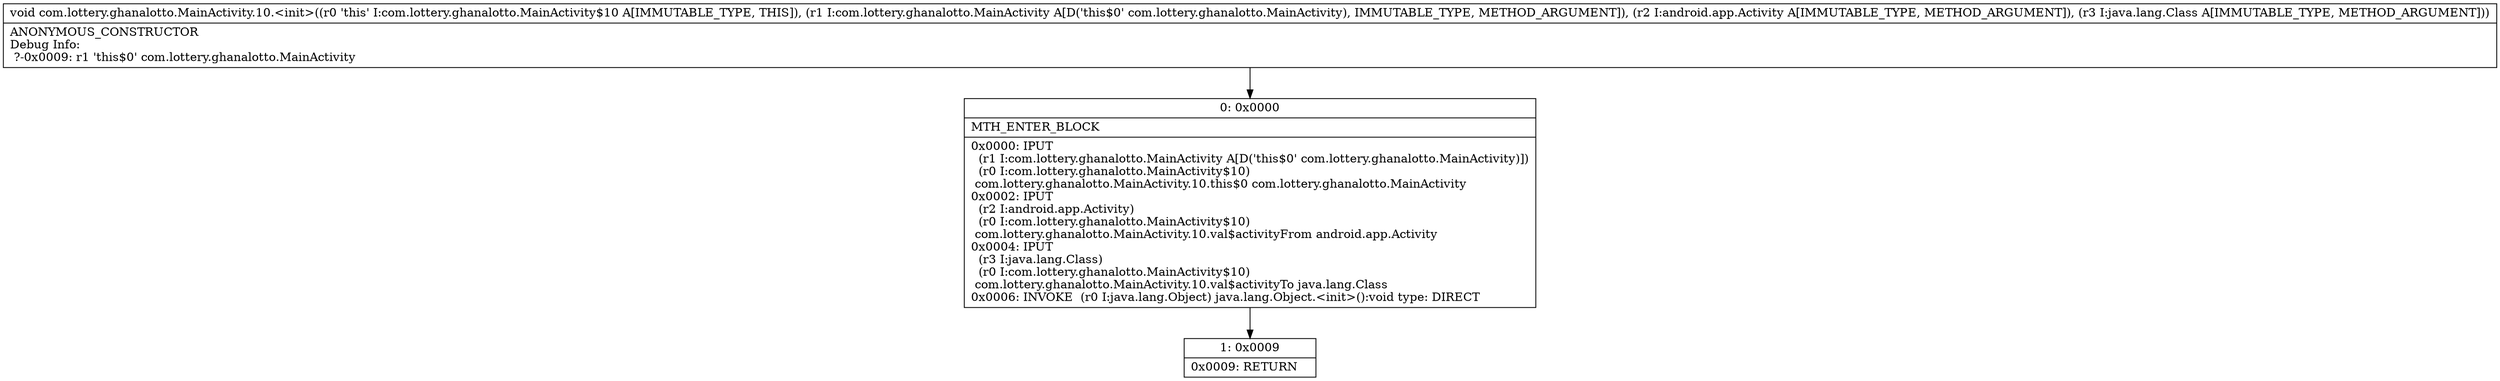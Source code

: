 digraph "CFG forcom.lottery.ghanalotto.MainActivity.10.\<init\>(Lcom\/lottery\/ghanalotto\/MainActivity;Landroid\/app\/Activity;Ljava\/lang\/Class;)V" {
Node_0 [shape=record,label="{0\:\ 0x0000|MTH_ENTER_BLOCK\l|0x0000: IPUT  \l  (r1 I:com.lottery.ghanalotto.MainActivity A[D('this$0' com.lottery.ghanalotto.MainActivity)])\l  (r0 I:com.lottery.ghanalotto.MainActivity$10)\l com.lottery.ghanalotto.MainActivity.10.this$0 com.lottery.ghanalotto.MainActivity \l0x0002: IPUT  \l  (r2 I:android.app.Activity)\l  (r0 I:com.lottery.ghanalotto.MainActivity$10)\l com.lottery.ghanalotto.MainActivity.10.val$activityFrom android.app.Activity \l0x0004: IPUT  \l  (r3 I:java.lang.Class)\l  (r0 I:com.lottery.ghanalotto.MainActivity$10)\l com.lottery.ghanalotto.MainActivity.10.val$activityTo java.lang.Class \l0x0006: INVOKE  (r0 I:java.lang.Object) java.lang.Object.\<init\>():void type: DIRECT \l}"];
Node_1 [shape=record,label="{1\:\ 0x0009|0x0009: RETURN   \l}"];
MethodNode[shape=record,label="{void com.lottery.ghanalotto.MainActivity.10.\<init\>((r0 'this' I:com.lottery.ghanalotto.MainActivity$10 A[IMMUTABLE_TYPE, THIS]), (r1 I:com.lottery.ghanalotto.MainActivity A[D('this$0' com.lottery.ghanalotto.MainActivity), IMMUTABLE_TYPE, METHOD_ARGUMENT]), (r2 I:android.app.Activity A[IMMUTABLE_TYPE, METHOD_ARGUMENT]), (r3 I:java.lang.Class A[IMMUTABLE_TYPE, METHOD_ARGUMENT]))  | ANONYMOUS_CONSTRUCTOR\lDebug Info:\l  ?\-0x0009: r1 'this$0' com.lottery.ghanalotto.MainActivity\l}"];
MethodNode -> Node_0;
Node_0 -> Node_1;
}

